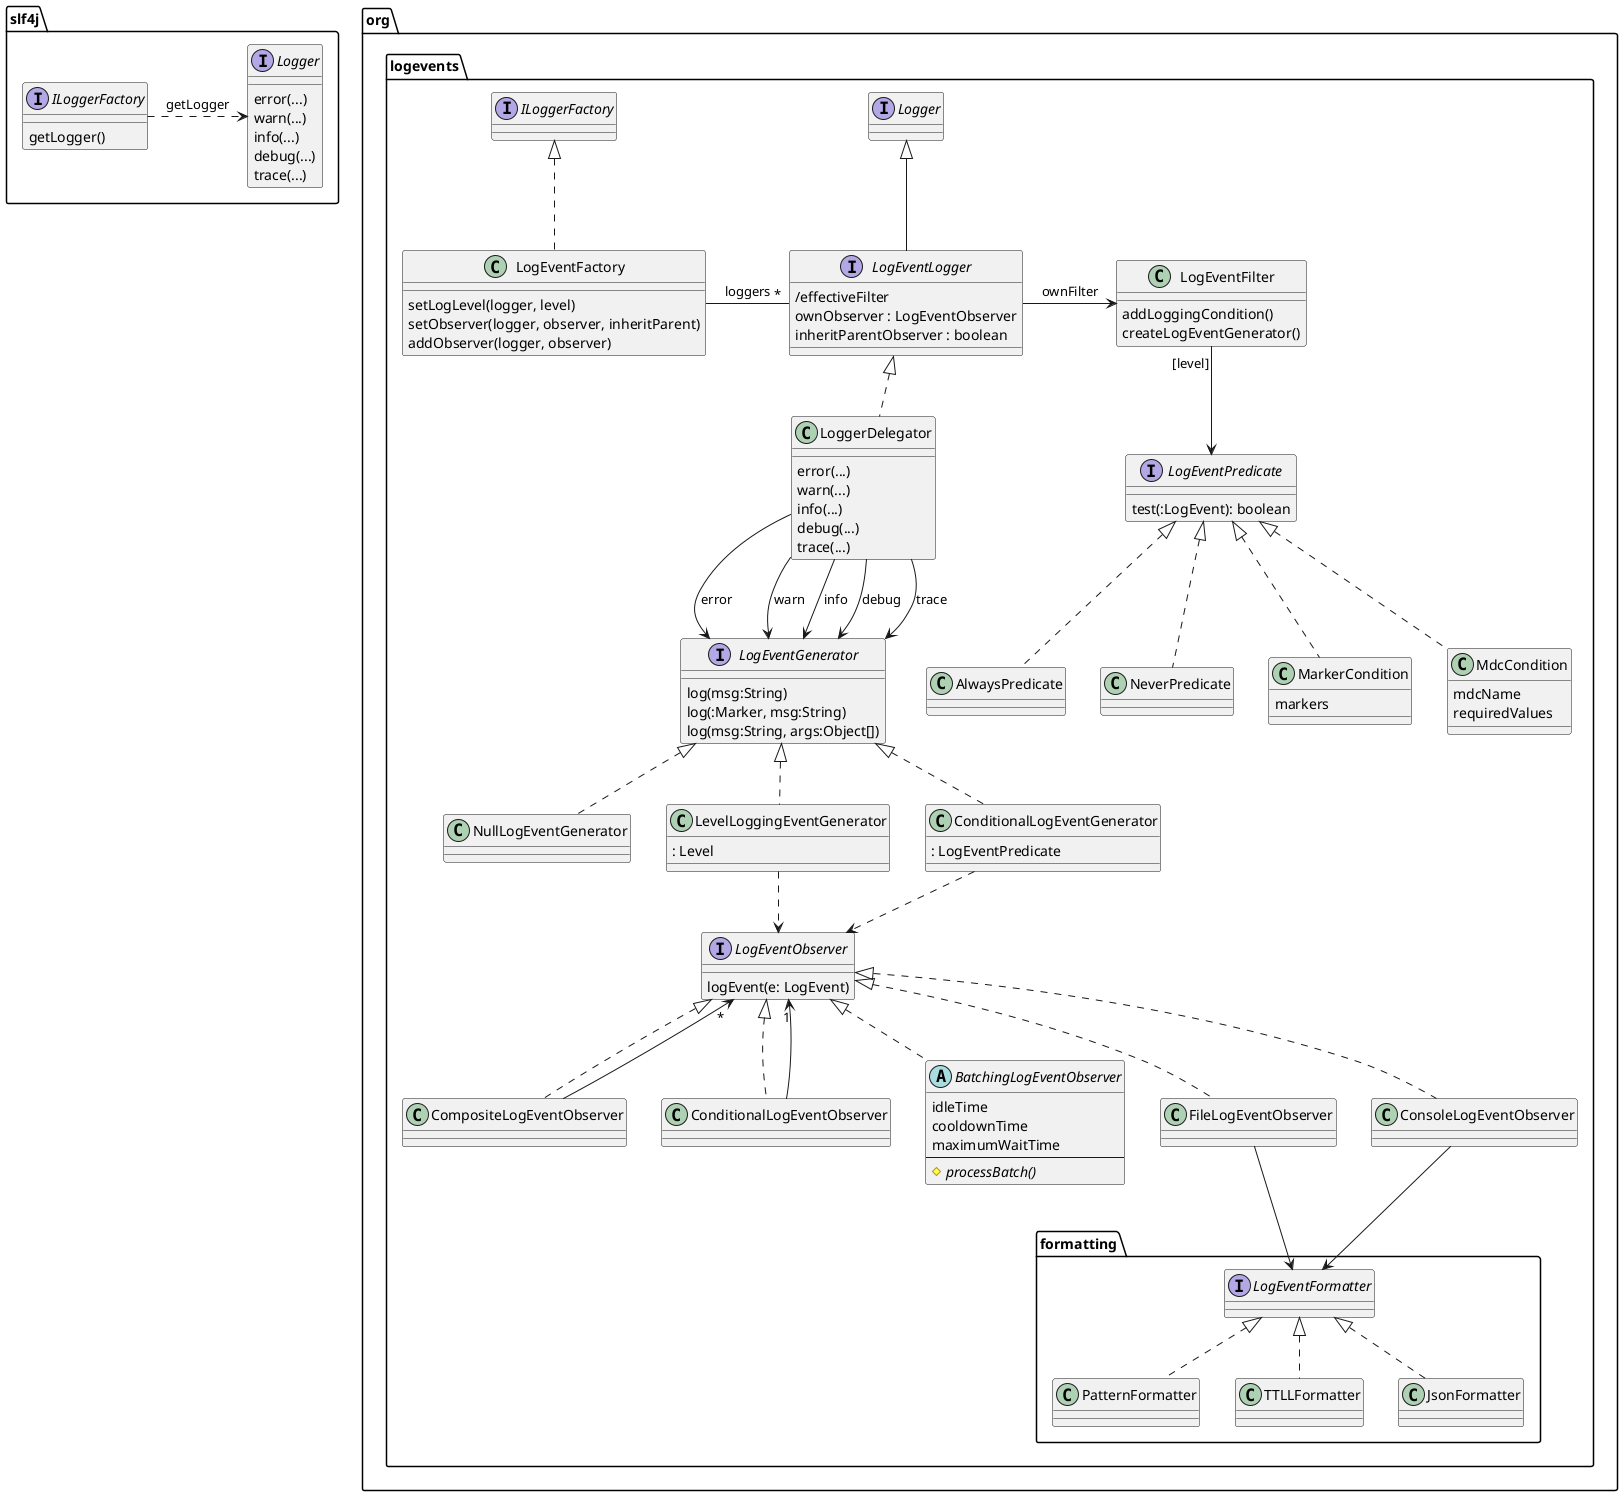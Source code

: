 @startuml

package "slf4j" {
  interface ILoggerFactory {
    getLogger()
  }
  interface Logger {
    error(...)
    warn(...)
    info(...)
    debug(...)
    trace(...)
  }
  ILoggerFactory .right.> Logger: getLogger
}

package "org.logevents" {

    interface LogEventLogger extends Logger {
      /effectiveFilter
	  ownObserver : LogEventObserver
	  inheritParentObserver : boolean
    }

    class LogEventFilter {
        addLoggingCondition()
        createLogEventGenerator()
    }
    LogEventLogger -right-> LogEventFilter: ownFilter

    interface LogEventPredicate {
        test(:LogEvent): boolean
    }
    LogEventFilter "[level]" --> LogEventPredicate
    class AlwaysPredicate implements LogEventPredicate
    class NeverPredicate implements LogEventPredicate
    class MarkerCondition implements LogEventPredicate {
        markers
    }
    class MdcCondition implements LogEventPredicate {
        mdcName
        requiredValues
    }

	class LoggerDelegator implements LogEventLogger {
	    error(...)
	    warn(...)
	    info(...)
	    debug(...)
	    trace(...)
	}

	class LogEventFactory implements ILoggerFactory {
	  setLogLevel(logger, level)
	  setObserver(logger, observer, inheritParent)
	  addObserver(logger, observer)
	}
	LogEventFactory -right- "*" LogEventLogger: loggers

	interface LogEventGenerator {
	    log(msg:String)
	    log(:Marker, msg:String)
	    log(msg:String, args:Object[])
	}
	LoggerDelegator --> LogEventGenerator: error
	LoggerDelegator --> LogEventGenerator: warn
	LoggerDelegator --> LogEventGenerator: info
	LoggerDelegator --> LogEventGenerator: debug
	LoggerDelegator --> LogEventGenerator: trace

	class NullLogEventGenerator implements LogEventGenerator
	class LevelLoggingEventGenerator implements LogEventGenerator {
	    : Level
	}
	class ConditionalLogEventGenerator implements LogEventGenerator {
	    : LogEventPredicate
	}

	interface LogEventObserver {
	  logEvent(e: LogEvent)
	}
	LevelLoggingEventGenerator ..> LogEventObserver
	ConditionalLogEventGenerator ..> LogEventObserver

	class CompositeLogEventObserver implements LogEventObserver
	class ConditionalLogEventObserver implements LogEventObserver
	abstract class BatchingLogEventObserver implements LogEventObserver {
	  idleTime
	  cooldownTime
	  maximumWaitTime
	  --
	  # {abstract} processBatch()
	}
	class FileLogEventObserver implements LogEventObserver
	class ConsoleLogEventObserver implements LogEventObserver
	CompositeLogEventObserver --> "*" LogEventObserver
	ConditionalLogEventObserver --> "1" LogEventObserver


	package "formatting" {
		interface LogEventFormatter
		FileLogEventObserver --> LogEventFormatter
		ConsoleLogEventObserver --> LogEventFormatter
        class PatternFormatter implements LogEventFormatter
        class TTLLFormatter implements LogEventFormatter
        class JsonFormatter implements LogEventFormatter
	}

}

@enduml
